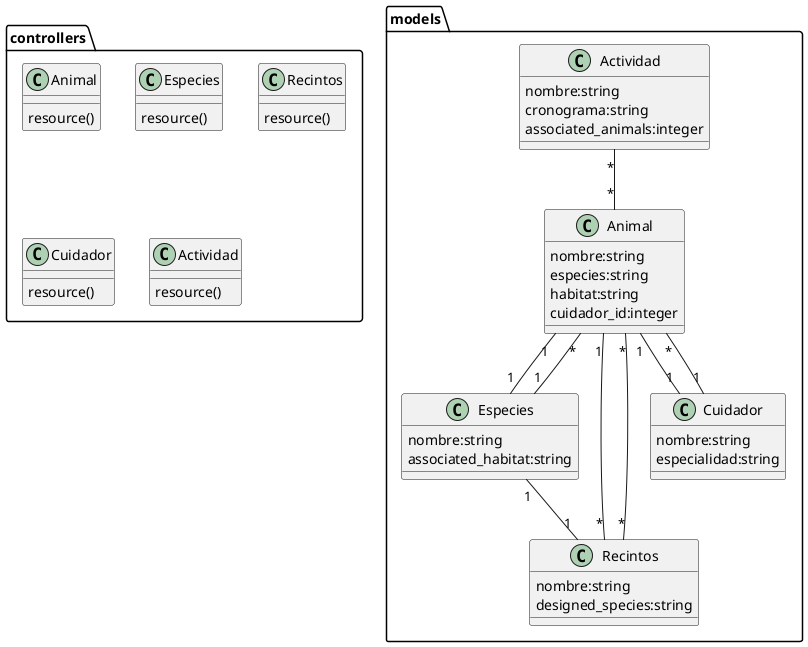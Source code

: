 @startuml sistema_zoologico
 
class models.Animal{
    nombre:string
    especies:string
    habitat:string
    cuidador_id:integer
}
class models.Especies{
    nombre:string
    associated_habitat:string
}
class models.Recintos{
    nombre:string
    designed_species:string
}
class models.Cuidador{
    nombre:string
    especialidad:string
}
class models.Actividad{
    nombre:string
    cronograma:string
    associated_animals:integer
}
class controllers.Animal{
    resource()
}
class controllers.Especies{
    resource()
}
class controllers.Recintos{
    resource()
}
class controllers.Cuidador{
    resource()
}
class controllers.Actividad{
    resource()
}
 
models.Animal"1"--"1"models.Especies
models.Animal"1"--"*"models.Recintos
models.Animal"1"--"1"models.Cuidador
models.Especies"1"--"*"models.Animal
models.Especies"1"--"1"models.Recintos
models.Recintos"*"--"*"models.Animal
models.Cuidador"1"--"*"models.Animal
models.Actividad"*"--"*"models.Animal
@enduml
